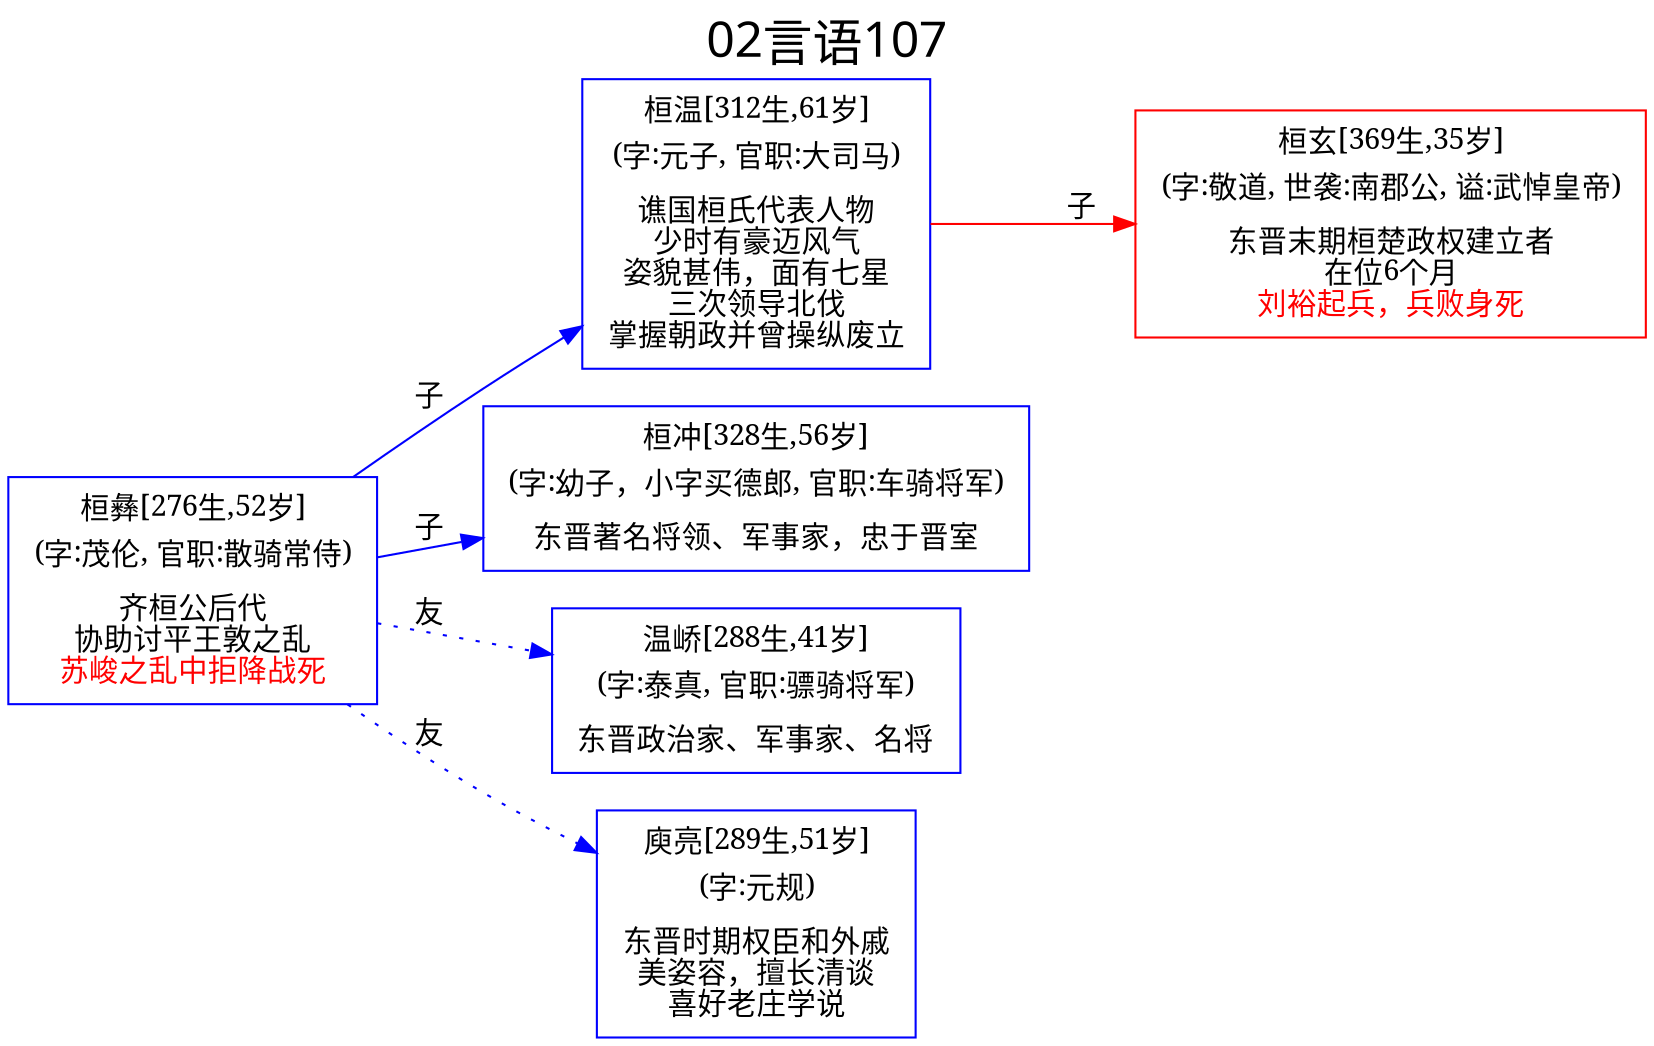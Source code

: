 
digraph
{
	rankdir = "LR";
	ranksep = 0.5;
	label = "02言语107";
	labelloc = "t";
	fontsize = "24";
	fontname = "SimHei";

	graph [style="filled", color="lightgrey"];
	node [fontname="SimSun"];
	edge [fontname="SimSun"];

	桓温 [shape="box", color="blue", label=<<table border="0" cellborder="0"><tr><td>桓温[312生,61岁]</td></tr><tr><td>(字:元子, 官职:大司马)</td></tr><tr><td></td></tr><tr><td>谯国桓氏代表人物<br/>少时有豪迈风气<br/>姿貌甚伟，面有七星<br/>三次领导北伐<br/>掌握朝政并曾操纵废立<br/></td></tr></table>>];
	桓玄 [shape="box", color="red", label=<<table border="0" cellborder="0"><tr><td>桓玄[369生,35岁]</td></tr><tr><td>(字:敬道, 世袭:南郡公, 谥:武悼皇帝)</td></tr><tr><td></td></tr><tr><td>东晋末期桓楚政权建立者<br/>在位6个月<br/><font color = 'red'>刘裕起兵，兵败身死</font></td></tr></table>>];
	桓冲 [shape="box", color="blue", label=<<table border="0" cellborder="0"><tr><td>桓冲[328生,56岁]</td></tr><tr><td>(字:幼子，小字买德郎, 官职:车骑将军)</td></tr><tr><td></td></tr><tr><td>东晋著名将领、军事家，忠于晋室<br/></td></tr></table>>];
	桓彝 [shape="box", color="blue", label=<<table border="0" cellborder="0"><tr><td>桓彝[276生,52岁]</td></tr><tr><td>(字:茂伦, 官职:散骑常侍)</td></tr><tr><td></td></tr><tr><td>齐桓公后代<br/>协助讨平王敦之乱<br/><font color = 'red'>苏峻之乱中拒降战死</font></td></tr></table>>];
	温峤 [shape="box", color="blue", label=<<table border="0" cellborder="0"><tr><td>温峤[288生,41岁]</td></tr><tr><td>(字:泰真, 官职:骠骑将军)</td></tr><tr><td></td></tr><tr><td>东晋政治家、军事家、名将<br/></td></tr></table>>];
	庾亮 [shape="box", color="blue", label=<<table border="0" cellborder="0"><tr><td>庾亮[289生,51岁]</td></tr><tr><td>(字:元规)</td></tr><tr><td></td></tr><tr><td>东晋时期权臣和外戚<br/>美姿容，擅长清谈<br/>喜好老庄学说<br/></td></tr></table>>];

	桓彝 -> 桓温 [label="子", style=solid, color="blue"];
	桓彝 -> 桓冲 [label="子", style=solid, color="blue"];
	桓温 -> 桓玄 [label="子", style=solid, color="red"];
	桓彝 -> 庾亮 [label="友", style=dotted, color="blue"];
	桓彝 -> 温峤 [label="友", style=dotted, color="blue"];


}
